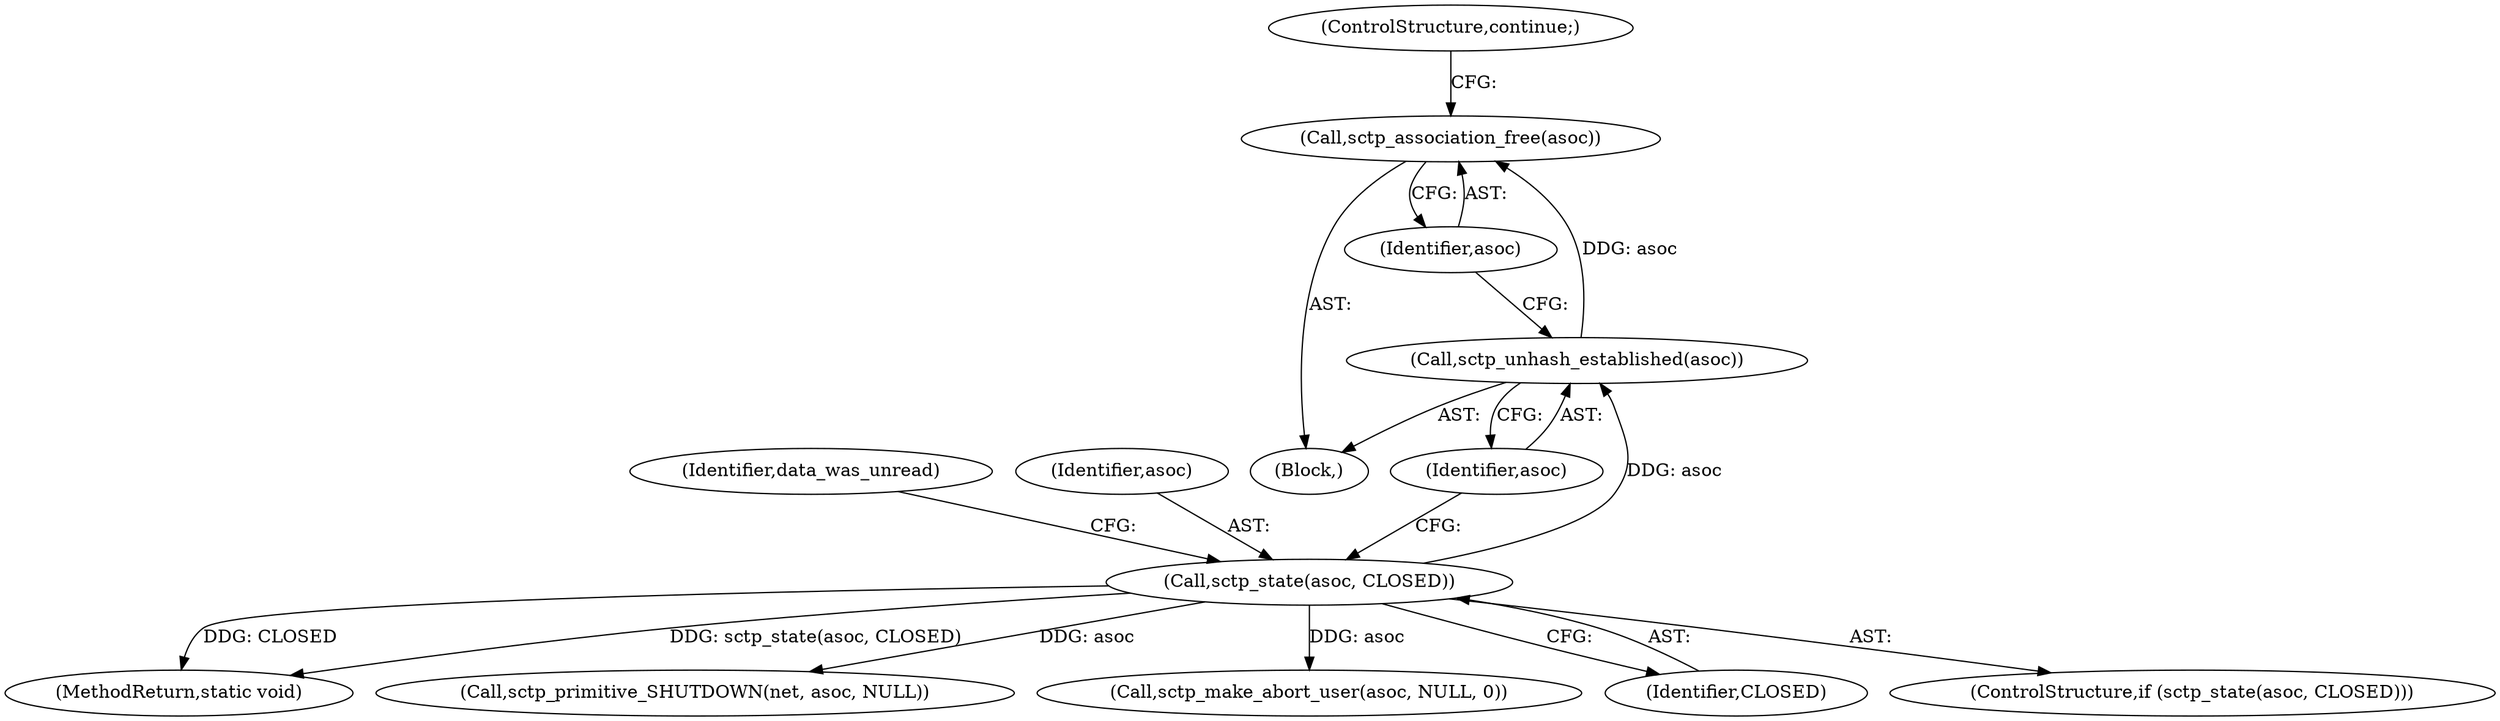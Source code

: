 digraph "0_linux_2d45a02d0166caf2627fe91897c6ffc3b19514c4@API" {
"1000172" [label="(Call,sctp_association_free(asoc))"];
"1000170" [label="(Call,sctp_unhash_established(asoc))"];
"1000166" [label="(Call,sctp_state(asoc, CLOSED))"];
"1000260" [label="(MethodReturn,static void)"];
"1000219" [label="(Call,sctp_primitive_SHUTDOWN(net, asoc, NULL))"];
"1000177" [label="(Identifier,data_was_unread)"];
"1000171" [label="(Identifier,asoc)"];
"1000169" [label="(Block,)"];
"1000172" [label="(Call,sctp_association_free(asoc))"];
"1000174" [label="(ControlStructure,continue;)"];
"1000167" [label="(Identifier,asoc)"];
"1000170" [label="(Call,sctp_unhash_established(asoc))"];
"1000208" [label="(Call,sctp_make_abort_user(asoc, NULL, 0))"];
"1000168" [label="(Identifier,CLOSED)"];
"1000173" [label="(Identifier,asoc)"];
"1000165" [label="(ControlStructure,if (sctp_state(asoc, CLOSED)))"];
"1000166" [label="(Call,sctp_state(asoc, CLOSED))"];
"1000172" -> "1000169"  [label="AST: "];
"1000172" -> "1000173"  [label="CFG: "];
"1000173" -> "1000172"  [label="AST: "];
"1000174" -> "1000172"  [label="CFG: "];
"1000170" -> "1000172"  [label="DDG: asoc"];
"1000170" -> "1000169"  [label="AST: "];
"1000170" -> "1000171"  [label="CFG: "];
"1000171" -> "1000170"  [label="AST: "];
"1000173" -> "1000170"  [label="CFG: "];
"1000166" -> "1000170"  [label="DDG: asoc"];
"1000166" -> "1000165"  [label="AST: "];
"1000166" -> "1000168"  [label="CFG: "];
"1000167" -> "1000166"  [label="AST: "];
"1000168" -> "1000166"  [label="AST: "];
"1000171" -> "1000166"  [label="CFG: "];
"1000177" -> "1000166"  [label="CFG: "];
"1000166" -> "1000260"  [label="DDG: CLOSED"];
"1000166" -> "1000260"  [label="DDG: sctp_state(asoc, CLOSED)"];
"1000166" -> "1000208"  [label="DDG: asoc"];
"1000166" -> "1000219"  [label="DDG: asoc"];
}
